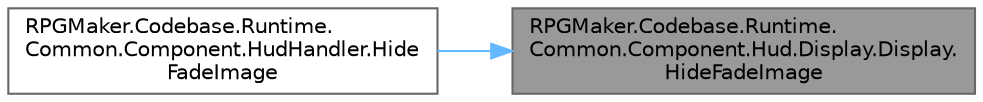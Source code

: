 digraph "RPGMaker.Codebase.Runtime.Common.Component.Hud.Display.Display.HideFadeImage"
{
 // LATEX_PDF_SIZE
  bgcolor="transparent";
  edge [fontname=Helvetica,fontsize=10,labelfontname=Helvetica,labelfontsize=10];
  node [fontname=Helvetica,fontsize=10,shape=box,height=0.2,width=0.4];
  rankdir="RL";
  Node1 [id="Node000001",label="RPGMaker.Codebase.Runtime.\lCommon.Component.Hud.Display.Display.\lHideFadeImage",height=0.2,width=0.4,color="gray40", fillcolor="grey60", style="filled", fontcolor="black",tooltip="😁 フェードイメージの透明度を上げて非表示にする"];
  Node1 -> Node2 [id="edge1_Node000001_Node000002",dir="back",color="steelblue1",style="solid",tooltip=" "];
  Node2 [id="Node000002",label="RPGMaker.Codebase.Runtime.\lCommon.Component.HudHandler.Hide\lFadeImage",height=0.2,width=0.4,color="grey40", fillcolor="white", style="filled",URL="$d4/ddb/class_r_p_g_maker_1_1_codebase_1_1_runtime_1_1_common_1_1_component_1_1_hud_handler.html#a2cc6d8fa670e4afe4ad84474fa58c60f",tooltip="😁 隠しフェード画像"];
}
